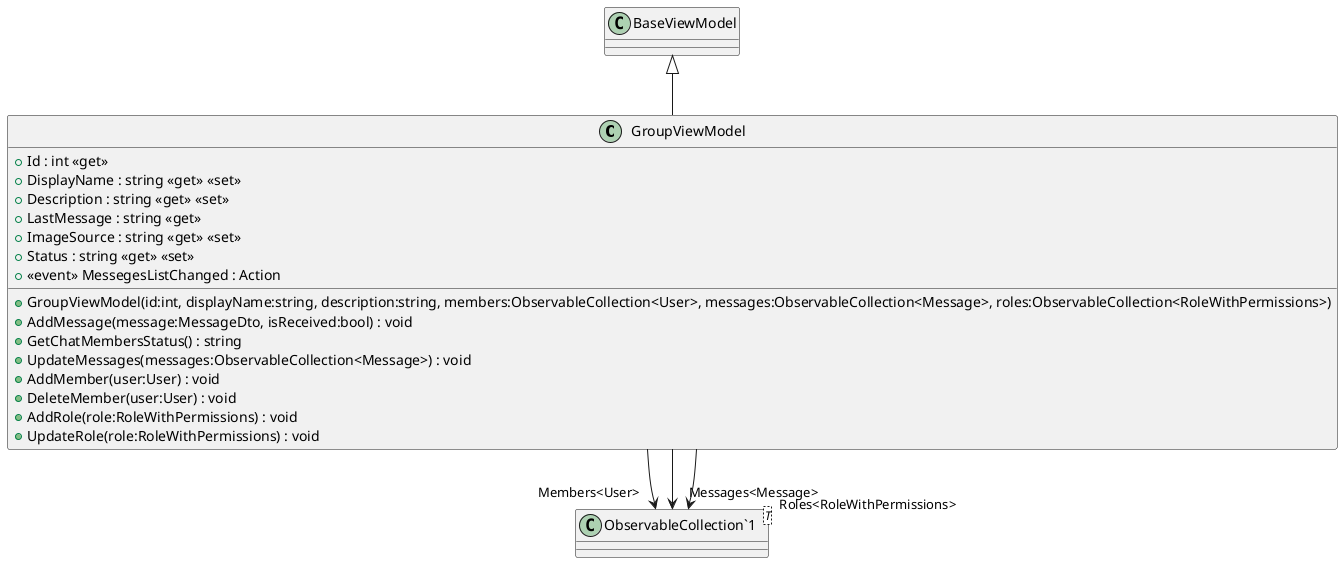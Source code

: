 @startuml
class GroupViewModel {
    + Id : int <<get>>
    + DisplayName : string <<get>> <<set>>
    + Description : string <<get>> <<set>>
    + LastMessage : string <<get>>
    + ImageSource : string <<get>> <<set>>
    + Status : string <<get>> <<set>>
    +  <<event>> MessegesListChanged : Action 
    + GroupViewModel(id:int, displayName:string, description:string, members:ObservableCollection<User>, messages:ObservableCollection<Message>, roles:ObservableCollection<RoleWithPermissions>)
    + AddMessage(message:MessageDto, isReceived:bool) : void
    + GetChatMembersStatus() : string
    + UpdateMessages(messages:ObservableCollection<Message>) : void
    + AddMember(user:User) : void
    + DeleteMember(user:User) : void
    + AddRole(role:RoleWithPermissions) : void
    + UpdateRole(role:RoleWithPermissions) : void
}
class "ObservableCollection`1"<T> {
}
BaseViewModel <|-- GroupViewModel
GroupViewModel --> "Members<User>" "ObservableCollection`1"
GroupViewModel --> "Messages<Message>" "ObservableCollection`1"
GroupViewModel --> "Roles<RoleWithPermissions>" "ObservableCollection`1"
@enduml
